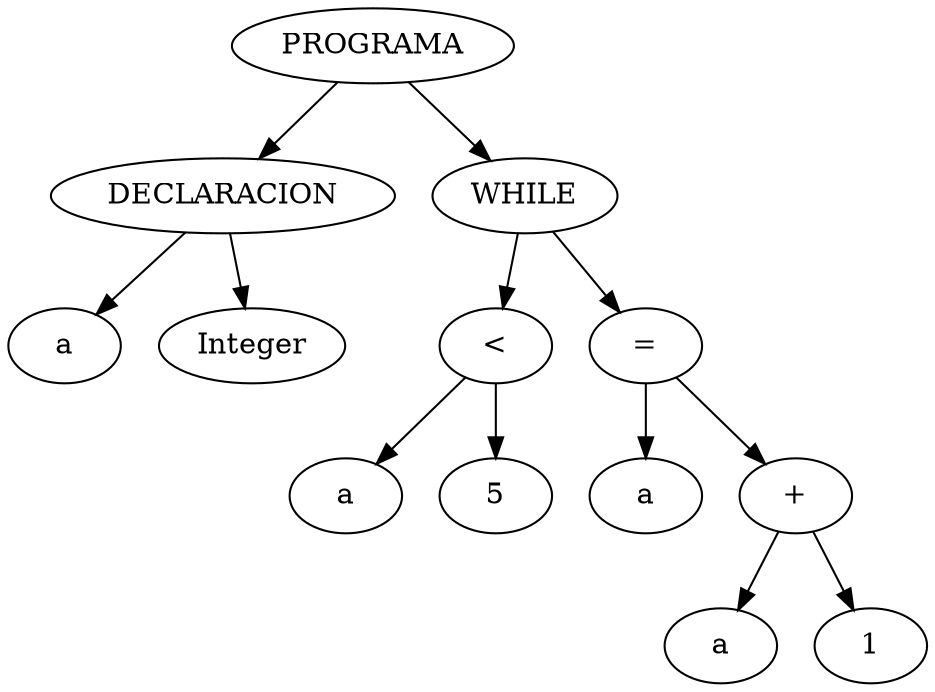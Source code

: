 digraph tree {
 1 [label="PROGRAMA"];
 1 -> 2;
 2 [label="DECLARACION"];
 2 -> 4;
 4 [label="a"];
 2 -> 5;
 5 [label="Integer"];
 1 -> 3;
 3 [label="WHILE"];
 3 -> 6;
 6 [label="<"];
 6 -> 12;
 12 [label="a"];
 6 -> 13;
 13 [label="5"];
 3 -> 7;
 7 [label="="];
 7 -> 14;
 14 [label="a"];
 7 -> 15;
 15 [label="+"];
 15 -> 30;
 30 [label="a"];
 15 -> 31;
 31 [label="1"];
}
